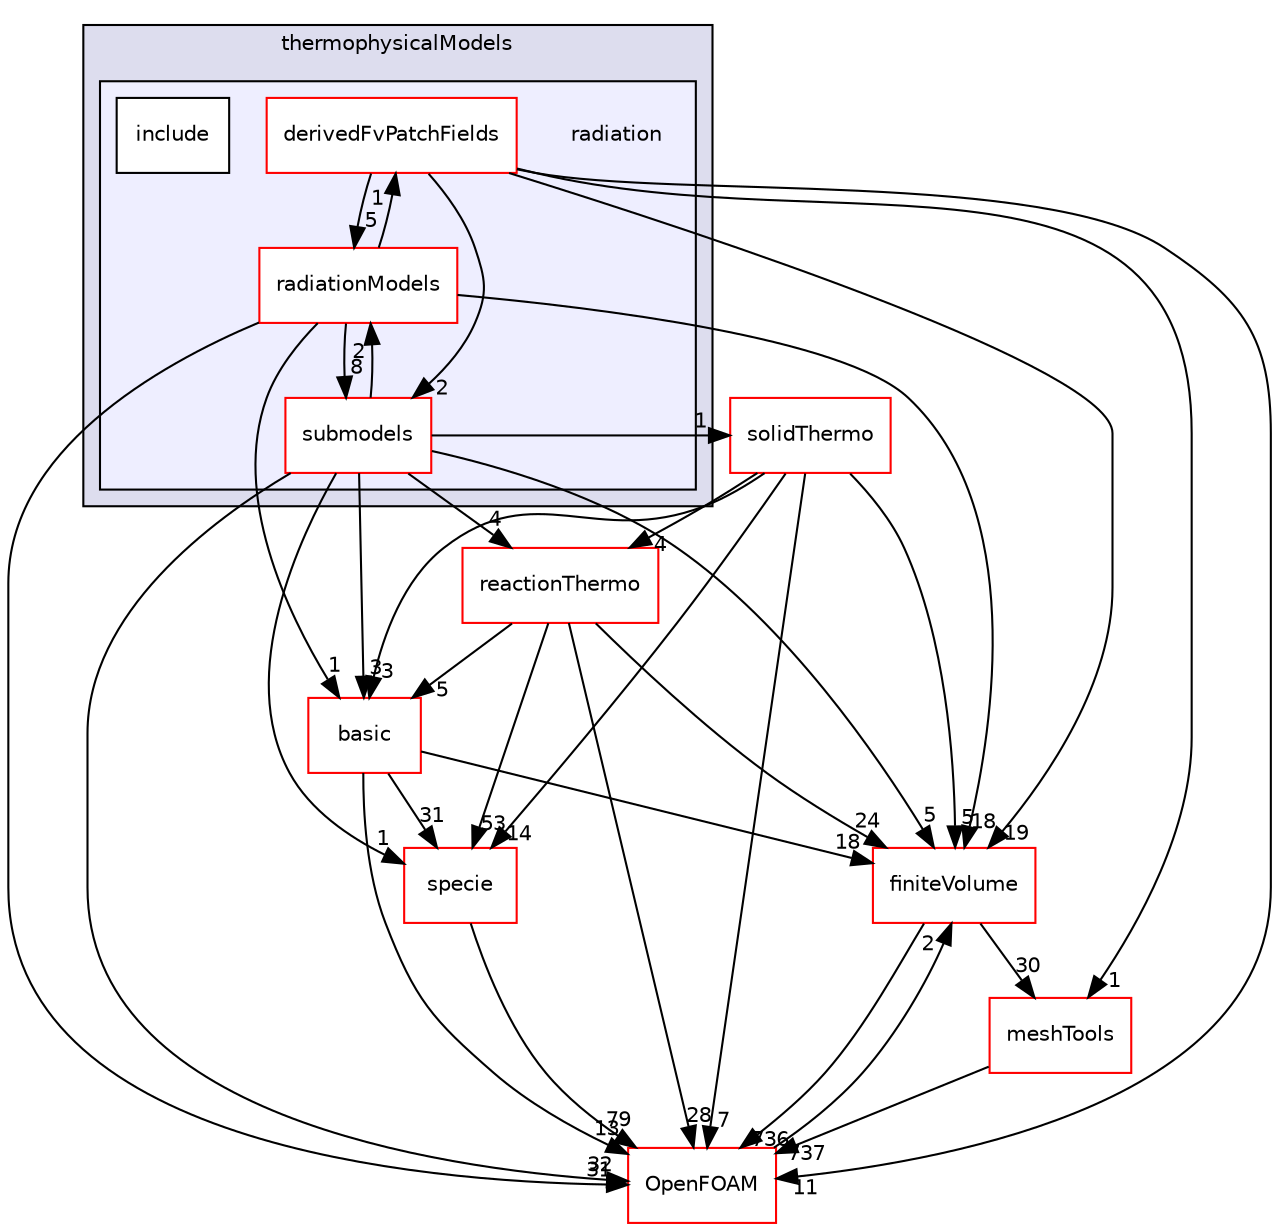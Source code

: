 digraph "src/thermophysicalModels/radiation" {
  bgcolor=transparent;
  compound=true
  node [ fontsize="10", fontname="Helvetica"];
  edge [ labelfontsize="10", labelfontname="Helvetica"];
  subgraph clusterdir_2778d089ec5c4f66810b11f753867003 {
    graph [ bgcolor="#ddddee", pencolor="black", label="thermophysicalModels" fontname="Helvetica", fontsize="10", URL="dir_2778d089ec5c4f66810b11f753867003.html"]
  subgraph clusterdir_372f5e43f50c30dcf3bbe70654c3d27a {
    graph [ bgcolor="#eeeeff", pencolor="black", label="" URL="dir_372f5e43f50c30dcf3bbe70654c3d27a.html"];
    dir_372f5e43f50c30dcf3bbe70654c3d27a [shape=plaintext label="radiation"];
    dir_530cedc3d4dca2a21c1df83b126c2fbd [shape=box label="derivedFvPatchFields" color="red" fillcolor="white" style="filled" URL="dir_530cedc3d4dca2a21c1df83b126c2fbd.html"];
    dir_fd86ea236988fc20eaccc3cd642438ad [shape=box label="include" color="black" fillcolor="white" style="filled" URL="dir_fd86ea236988fc20eaccc3cd642438ad.html"];
    dir_23cbc874b5ea49089939faa93b6f03ce [shape=box label="radiationModels" color="red" fillcolor="white" style="filled" URL="dir_23cbc874b5ea49089939faa93b6f03ce.html"];
    dir_e8719ccd60760366888bb431a21ef811 [shape=box label="submodels" color="red" fillcolor="white" style="filled" URL="dir_e8719ccd60760366888bb431a21ef811.html"];
  }
  }
  dir_9bd15774b555cf7259a6fa18f99fe99b [shape=box label="finiteVolume" color="red" URL="dir_9bd15774b555cf7259a6fa18f99fe99b.html"];
  dir_5c4bf53b114f4c9237cd4ef0431fc9bd [shape=box label="specie" color="red" URL="dir_5c4bf53b114f4c9237cd4ef0431fc9bd.html"];
  dir_ae30ad0bef50cf391b24c614251bb9fd [shape=box label="meshTools" color="red" URL="dir_ae30ad0bef50cf391b24c614251bb9fd.html"];
  dir_c5473ff19b20e6ec4dfe5c310b3778a8 [shape=box label="OpenFOAM" color="red" URL="dir_c5473ff19b20e6ec4dfe5c310b3778a8.html"];
  dir_b0a4276768a9e3782bd6f894861ddaf3 [shape=box label="solidThermo" color="red" URL="dir_b0a4276768a9e3782bd6f894861ddaf3.html"];
  dir_87c7a4a86ffb283740ec390ea55551cb [shape=box label="reactionThermo" color="red" URL="dir_87c7a4a86ffb283740ec390ea55551cb.html"];
  dir_38cb9973e0eaf6834e10b18bff965c4b [shape=box label="basic" color="red" URL="dir_38cb9973e0eaf6834e10b18bff965c4b.html"];
  dir_9bd15774b555cf7259a6fa18f99fe99b->dir_ae30ad0bef50cf391b24c614251bb9fd [headlabel="30", labeldistance=1.5 headhref="dir_000894_001742.html"];
  dir_9bd15774b555cf7259a6fa18f99fe99b->dir_c5473ff19b20e6ec4dfe5c310b3778a8 [headlabel="736", labeldistance=1.5 headhref="dir_000894_001888.html"];
  dir_5c4bf53b114f4c9237cd4ef0431fc9bd->dir_c5473ff19b20e6ec4dfe5c310b3778a8 [headlabel="79", labeldistance=1.5 headhref="dir_001232_001888.html"];
  dir_ae30ad0bef50cf391b24c614251bb9fd->dir_c5473ff19b20e6ec4dfe5c310b3778a8 [headlabel="737", labeldistance=1.5 headhref="dir_001742_001888.html"];
  dir_23cbc874b5ea49089939faa93b6f03ce->dir_9bd15774b555cf7259a6fa18f99fe99b [headlabel="18", labeldistance=1.5 headhref="dir_002569_000894.html"];
  dir_23cbc874b5ea49089939faa93b6f03ce->dir_e8719ccd60760366888bb431a21ef811 [headlabel="8", labeldistance=1.5 headhref="dir_002569_002804.html"];
  dir_23cbc874b5ea49089939faa93b6f03ce->dir_c5473ff19b20e6ec4dfe5c310b3778a8 [headlabel="31", labeldistance=1.5 headhref="dir_002569_001888.html"];
  dir_23cbc874b5ea49089939faa93b6f03ce->dir_530cedc3d4dca2a21c1df83b126c2fbd [headlabel="1", labeldistance=1.5 headhref="dir_002569_002787.html"];
  dir_23cbc874b5ea49089939faa93b6f03ce->dir_38cb9973e0eaf6834e10b18bff965c4b [headlabel="1", labeldistance=1.5 headhref="dir_002569_002711.html"];
  dir_e8719ccd60760366888bb431a21ef811->dir_9bd15774b555cf7259a6fa18f99fe99b [headlabel="5", labeldistance=1.5 headhref="dir_002804_000894.html"];
  dir_e8719ccd60760366888bb431a21ef811->dir_5c4bf53b114f4c9237cd4ef0431fc9bd [headlabel="1", labeldistance=1.5 headhref="dir_002804_001232.html"];
  dir_e8719ccd60760366888bb431a21ef811->dir_23cbc874b5ea49089939faa93b6f03ce [headlabel="2", labeldistance=1.5 headhref="dir_002804_002569.html"];
  dir_e8719ccd60760366888bb431a21ef811->dir_c5473ff19b20e6ec4dfe5c310b3778a8 [headlabel="32", labeldistance=1.5 headhref="dir_002804_001888.html"];
  dir_e8719ccd60760366888bb431a21ef811->dir_b0a4276768a9e3782bd6f894861ddaf3 [headlabel="1", labeldistance=1.5 headhref="dir_002804_002864.html"];
  dir_e8719ccd60760366888bb431a21ef811->dir_87c7a4a86ffb283740ec390ea55551cb [headlabel="4", labeldistance=1.5 headhref="dir_002804_002821.html"];
  dir_e8719ccd60760366888bb431a21ef811->dir_38cb9973e0eaf6834e10b18bff965c4b [headlabel="3", labeldistance=1.5 headhref="dir_002804_002711.html"];
  dir_c5473ff19b20e6ec4dfe5c310b3778a8->dir_9bd15774b555cf7259a6fa18f99fe99b [headlabel="2", labeldistance=1.5 headhref="dir_001888_000894.html"];
  dir_b0a4276768a9e3782bd6f894861ddaf3->dir_9bd15774b555cf7259a6fa18f99fe99b [headlabel="5", labeldistance=1.5 headhref="dir_002864_000894.html"];
  dir_b0a4276768a9e3782bd6f894861ddaf3->dir_5c4bf53b114f4c9237cd4ef0431fc9bd [headlabel="14", labeldistance=1.5 headhref="dir_002864_001232.html"];
  dir_b0a4276768a9e3782bd6f894861ddaf3->dir_c5473ff19b20e6ec4dfe5c310b3778a8 [headlabel="7", labeldistance=1.5 headhref="dir_002864_001888.html"];
  dir_b0a4276768a9e3782bd6f894861ddaf3->dir_87c7a4a86ffb283740ec390ea55551cb [headlabel="4", labeldistance=1.5 headhref="dir_002864_002821.html"];
  dir_b0a4276768a9e3782bd6f894861ddaf3->dir_38cb9973e0eaf6834e10b18bff965c4b [headlabel="3", labeldistance=1.5 headhref="dir_002864_002711.html"];
  dir_530cedc3d4dca2a21c1df83b126c2fbd->dir_9bd15774b555cf7259a6fa18f99fe99b [headlabel="19", labeldistance=1.5 headhref="dir_002787_000894.html"];
  dir_530cedc3d4dca2a21c1df83b126c2fbd->dir_ae30ad0bef50cf391b24c614251bb9fd [headlabel="1", labeldistance=1.5 headhref="dir_002787_001742.html"];
  dir_530cedc3d4dca2a21c1df83b126c2fbd->dir_23cbc874b5ea49089939faa93b6f03ce [headlabel="5", labeldistance=1.5 headhref="dir_002787_002569.html"];
  dir_530cedc3d4dca2a21c1df83b126c2fbd->dir_e8719ccd60760366888bb431a21ef811 [headlabel="2", labeldistance=1.5 headhref="dir_002787_002804.html"];
  dir_530cedc3d4dca2a21c1df83b126c2fbd->dir_c5473ff19b20e6ec4dfe5c310b3778a8 [headlabel="11", labeldistance=1.5 headhref="dir_002787_001888.html"];
  dir_87c7a4a86ffb283740ec390ea55551cb->dir_9bd15774b555cf7259a6fa18f99fe99b [headlabel="24", labeldistance=1.5 headhref="dir_002821_000894.html"];
  dir_87c7a4a86ffb283740ec390ea55551cb->dir_5c4bf53b114f4c9237cd4ef0431fc9bd [headlabel="53", labeldistance=1.5 headhref="dir_002821_001232.html"];
  dir_87c7a4a86ffb283740ec390ea55551cb->dir_c5473ff19b20e6ec4dfe5c310b3778a8 [headlabel="28", labeldistance=1.5 headhref="dir_002821_001888.html"];
  dir_87c7a4a86ffb283740ec390ea55551cb->dir_38cb9973e0eaf6834e10b18bff965c4b [headlabel="5", labeldistance=1.5 headhref="dir_002821_002711.html"];
  dir_38cb9973e0eaf6834e10b18bff965c4b->dir_9bd15774b555cf7259a6fa18f99fe99b [headlabel="18", labeldistance=1.5 headhref="dir_002711_000894.html"];
  dir_38cb9973e0eaf6834e10b18bff965c4b->dir_5c4bf53b114f4c9237cd4ef0431fc9bd [headlabel="31", labeldistance=1.5 headhref="dir_002711_001232.html"];
  dir_38cb9973e0eaf6834e10b18bff965c4b->dir_c5473ff19b20e6ec4dfe5c310b3778a8 [headlabel="13", labeldistance=1.5 headhref="dir_002711_001888.html"];
}
